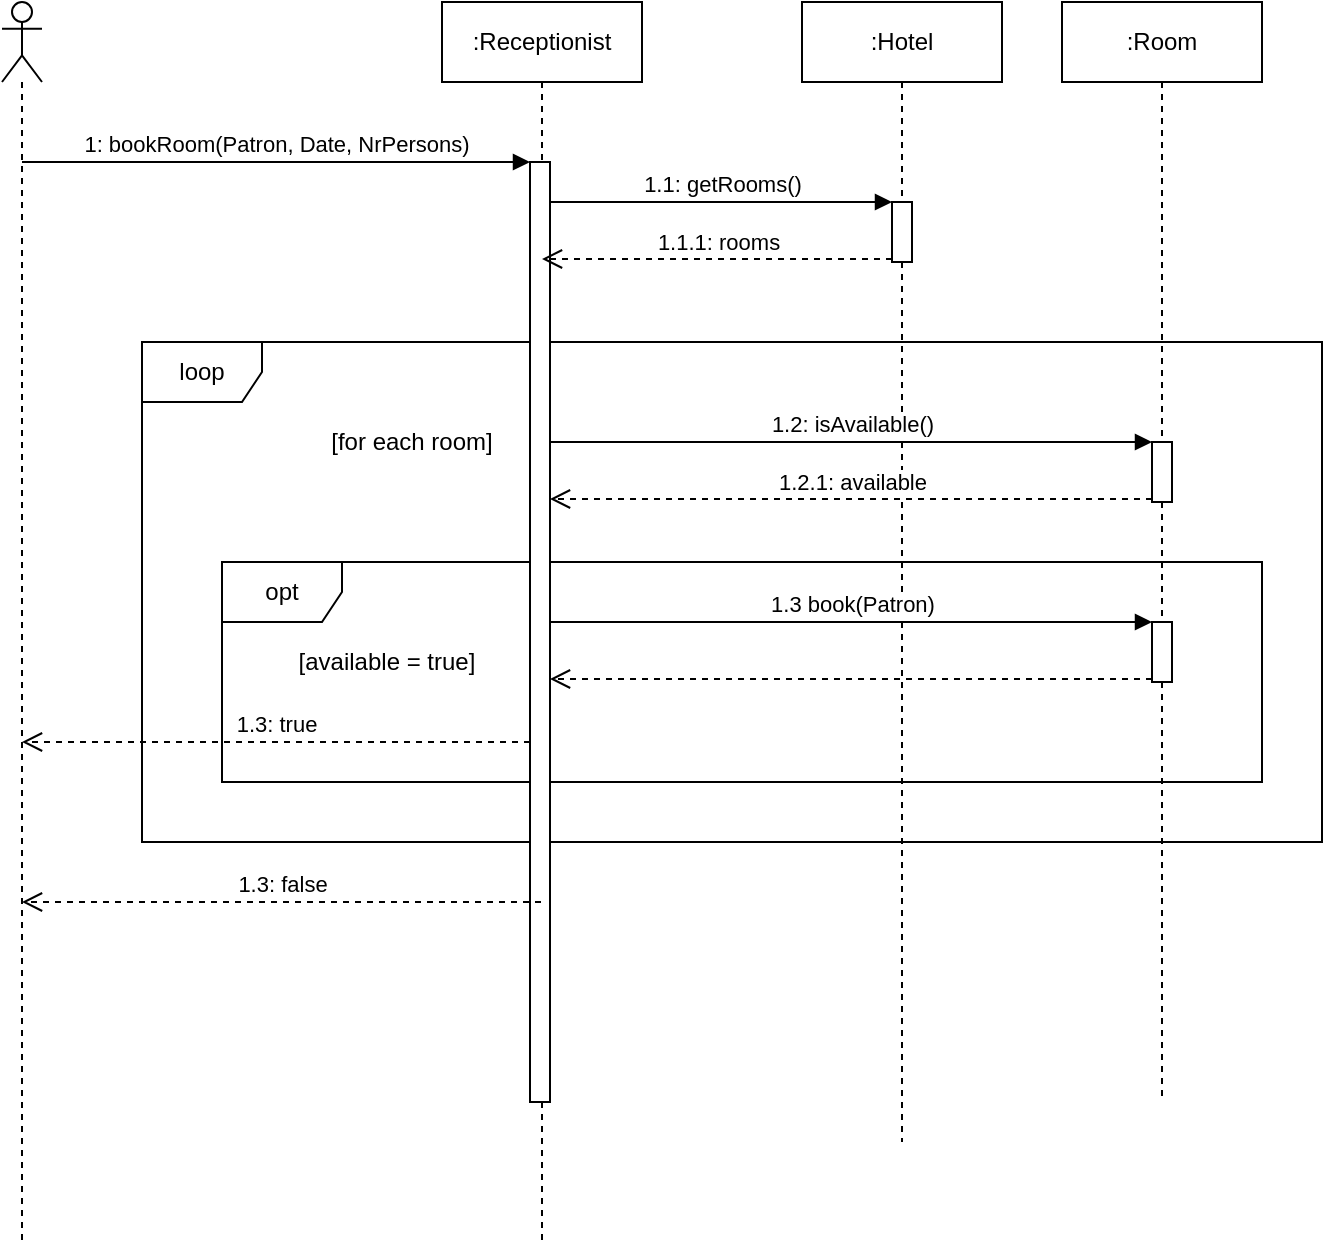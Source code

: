 <mxfile version="13.10.9" type="github"><diagram id="oA8ZG1cQgsdrIu8Q9OUN" name="Page-1"><mxGraphModel dx="981" dy="548" grid="1" gridSize="10" guides="1" tooltips="1" connect="1" arrows="1" fold="1" page="1" pageScale="1" pageWidth="827" pageHeight="1169" math="0" shadow="0"><root><mxCell id="0"/><mxCell id="1" parent="0"/><mxCell id="XOSu6TRf1JaiqQ6NbJQg-15" value="loop" style="shape=umlFrame;whiteSpace=wrap;html=1;" vertex="1" parent="1"><mxGeometry x="110" y="210" width="590" height="250" as="geometry"/></mxCell><mxCell id="XOSu6TRf1JaiqQ6NbJQg-21" value="opt" style="shape=umlFrame;whiteSpace=wrap;html=1;" vertex="1" parent="1"><mxGeometry x="150" y="320" width="520" height="110" as="geometry"/></mxCell><mxCell id="XOSu6TRf1JaiqQ6NbJQg-2" value="" style="shape=umlLifeline;participant=umlActor;perimeter=lifelinePerimeter;whiteSpace=wrap;html=1;container=1;collapsible=0;recursiveResize=0;verticalAlign=top;spacingTop=36;outlineConnect=0;" vertex="1" parent="1"><mxGeometry x="40" y="40" width="20" height="620" as="geometry"/></mxCell><mxCell id="XOSu6TRf1JaiqQ6NbJQg-3" value=":Receptionist" style="shape=umlLifeline;perimeter=lifelinePerimeter;whiteSpace=wrap;html=1;container=1;collapsible=0;recursiveResize=0;outlineConnect=0;" vertex="1" parent="1"><mxGeometry x="260" y="40" width="100" height="620" as="geometry"/></mxCell><mxCell id="XOSu6TRf1JaiqQ6NbJQg-4" value="" style="html=1;points=[];perimeter=orthogonalPerimeter;" vertex="1" parent="XOSu6TRf1JaiqQ6NbJQg-3"><mxGeometry x="44" y="80" width="10" height="470" as="geometry"/></mxCell><mxCell id="XOSu6TRf1JaiqQ6NbJQg-5" value="1: bookRoom(Patron, Date, NrPersons)" style="html=1;verticalAlign=bottom;endArrow=block;entryX=0;entryY=0;" edge="1" target="XOSu6TRf1JaiqQ6NbJQg-4" parent="1" source="XOSu6TRf1JaiqQ6NbJQg-2"><mxGeometry relative="1" as="geometry"><mxPoint x="94" y="120" as="sourcePoint"/></mxGeometry></mxCell><mxCell id="XOSu6TRf1JaiqQ6NbJQg-6" value="1.3: false" style="html=1;verticalAlign=bottom;endArrow=open;dashed=1;endSize=8;" edge="1" source="XOSu6TRf1JaiqQ6NbJQg-3" parent="1" target="XOSu6TRf1JaiqQ6NbJQg-2"><mxGeometry relative="1" as="geometry"><mxPoint x="94" y="196" as="targetPoint"/><Array as="points"><mxPoint x="180" y="490"/></Array></mxGeometry></mxCell><mxCell id="XOSu6TRf1JaiqQ6NbJQg-7" value=":Hotel" style="shape=umlLifeline;perimeter=lifelinePerimeter;whiteSpace=wrap;html=1;container=1;collapsible=0;recursiveResize=0;outlineConnect=0;" vertex="1" parent="1"><mxGeometry x="440" y="40" width="100" height="570" as="geometry"/></mxCell><mxCell id="XOSu6TRf1JaiqQ6NbJQg-11" value="" style="html=1;points=[];perimeter=orthogonalPerimeter;" vertex="1" parent="XOSu6TRf1JaiqQ6NbJQg-7"><mxGeometry x="45" y="100" width="10" height="30" as="geometry"/></mxCell><mxCell id="XOSu6TRf1JaiqQ6NbJQg-12" value="1.1: getRooms()" style="html=1;verticalAlign=bottom;endArrow=block;entryX=0;entryY=0;" edge="1" target="XOSu6TRf1JaiqQ6NbJQg-11" parent="1" source="XOSu6TRf1JaiqQ6NbJQg-4"><mxGeometry relative="1" as="geometry"><mxPoint x="295" y="140" as="sourcePoint"/></mxGeometry></mxCell><mxCell id="XOSu6TRf1JaiqQ6NbJQg-13" value="1.1.1: rooms" style="html=1;verticalAlign=bottom;endArrow=open;dashed=1;endSize=8;exitX=0;exitY=0.95;" edge="1" source="XOSu6TRf1JaiqQ6NbJQg-11" parent="1" target="XOSu6TRf1JaiqQ6NbJQg-3"><mxGeometry relative="1" as="geometry"><mxPoint x="295" y="216" as="targetPoint"/></mxGeometry></mxCell><mxCell id="XOSu6TRf1JaiqQ6NbJQg-16" value="[for each room]" style="text;html=1;strokeColor=none;fillColor=none;align=center;verticalAlign=middle;whiteSpace=wrap;rounded=0;" vertex="1" parent="1"><mxGeometry x="200" y="250" width="90" height="20" as="geometry"/></mxCell><mxCell id="XOSu6TRf1JaiqQ6NbJQg-17" value=":Room" style="shape=umlLifeline;perimeter=lifelinePerimeter;whiteSpace=wrap;html=1;container=1;collapsible=0;recursiveResize=0;outlineConnect=0;" vertex="1" parent="1"><mxGeometry x="570" y="40" width="100" height="550" as="geometry"/></mxCell><mxCell id="XOSu6TRf1JaiqQ6NbJQg-18" value="" style="html=1;points=[];perimeter=orthogonalPerimeter;" vertex="1" parent="XOSu6TRf1JaiqQ6NbJQg-17"><mxGeometry x="45" y="220" width="10" height="30" as="geometry"/></mxCell><mxCell id="XOSu6TRf1JaiqQ6NbJQg-25" value="" style="html=1;points=[];perimeter=orthogonalPerimeter;" vertex="1" parent="XOSu6TRf1JaiqQ6NbJQg-17"><mxGeometry x="45" y="310" width="10" height="30" as="geometry"/></mxCell><mxCell id="XOSu6TRf1JaiqQ6NbJQg-19" value="1.2: isAvailable()" style="html=1;verticalAlign=bottom;endArrow=block;entryX=0;entryY=0;" edge="1" target="XOSu6TRf1JaiqQ6NbJQg-18" parent="1" source="XOSu6TRf1JaiqQ6NbJQg-4"><mxGeometry relative="1" as="geometry"><mxPoint x="430" y="240" as="sourcePoint"/></mxGeometry></mxCell><mxCell id="XOSu6TRf1JaiqQ6NbJQg-20" value="1.2.1: available" style="html=1;verticalAlign=bottom;endArrow=open;dashed=1;endSize=8;exitX=0;exitY=0.95;" edge="1" source="XOSu6TRf1JaiqQ6NbJQg-18" parent="1" target="XOSu6TRf1JaiqQ6NbJQg-4"><mxGeometry relative="1" as="geometry"><mxPoint x="545" y="306" as="targetPoint"/></mxGeometry></mxCell><mxCell id="XOSu6TRf1JaiqQ6NbJQg-22" value="[available = true]" style="text;html=1;strokeColor=none;fillColor=none;align=center;verticalAlign=middle;whiteSpace=wrap;rounded=0;" vertex="1" parent="1"><mxGeometry x="180" y="360" width="105" height="20" as="geometry"/></mxCell><mxCell id="XOSu6TRf1JaiqQ6NbJQg-26" value="1.3 book(Patron)" style="html=1;verticalAlign=bottom;endArrow=block;entryX=0;entryY=0;" edge="1" target="XOSu6TRf1JaiqQ6NbJQg-25" parent="1" source="XOSu6TRf1JaiqQ6NbJQg-4"><mxGeometry relative="1" as="geometry"><mxPoint x="545" y="350" as="sourcePoint"/></mxGeometry></mxCell><mxCell id="XOSu6TRf1JaiqQ6NbJQg-27" value="" style="html=1;verticalAlign=bottom;endArrow=open;dashed=1;endSize=8;exitX=0;exitY=0.95;" edge="1" source="XOSu6TRf1JaiqQ6NbJQg-25" parent="1" target="XOSu6TRf1JaiqQ6NbJQg-4"><mxGeometry x="0.03" y="-6" relative="1" as="geometry"><mxPoint x="545" y="426" as="targetPoint"/><mxPoint as="offset"/></mxGeometry></mxCell><mxCell id="XOSu6TRf1JaiqQ6NbJQg-28" value="1.3: true" style="html=1;verticalAlign=bottom;endArrow=open;dashed=1;endSize=8;" edge="1" parent="1" source="XOSu6TRf1JaiqQ6NbJQg-4" target="XOSu6TRf1JaiqQ6NbJQg-2"><mxGeometry relative="1" as="geometry"><mxPoint x="59.81" y="576.5" as="targetPoint"/><mxPoint x="314" y="576.5" as="sourcePoint"/><Array as="points"><mxPoint x="190" y="410"/></Array></mxGeometry></mxCell></root></mxGraphModel></diagram></mxfile>